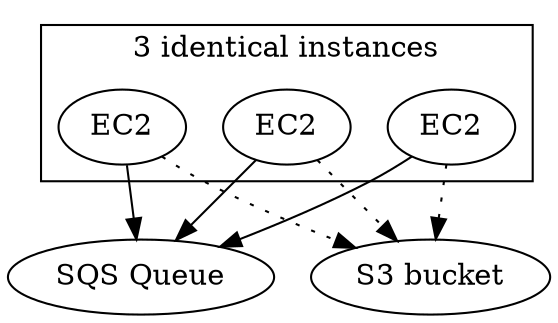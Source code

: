 digraph G {

	SQS [ label = "SQS Queue" ];
	S3 [ label = "S3 bucket" ];

	subgraph cluster_instances {
	I0 [ label = "EC2" ];
	I1 [ label = "EC2" ];
	I2 [ label = "EC2" ];
	label = "3 identical instances";
	}

	I0 -> SQS;
	I1 -> SQS;
	I2 -> SQS;

	I0 -> S3 [style=dotted];
	I1 -> S3 [style=dotted];
	I2 -> S3 [style=dotted];

}